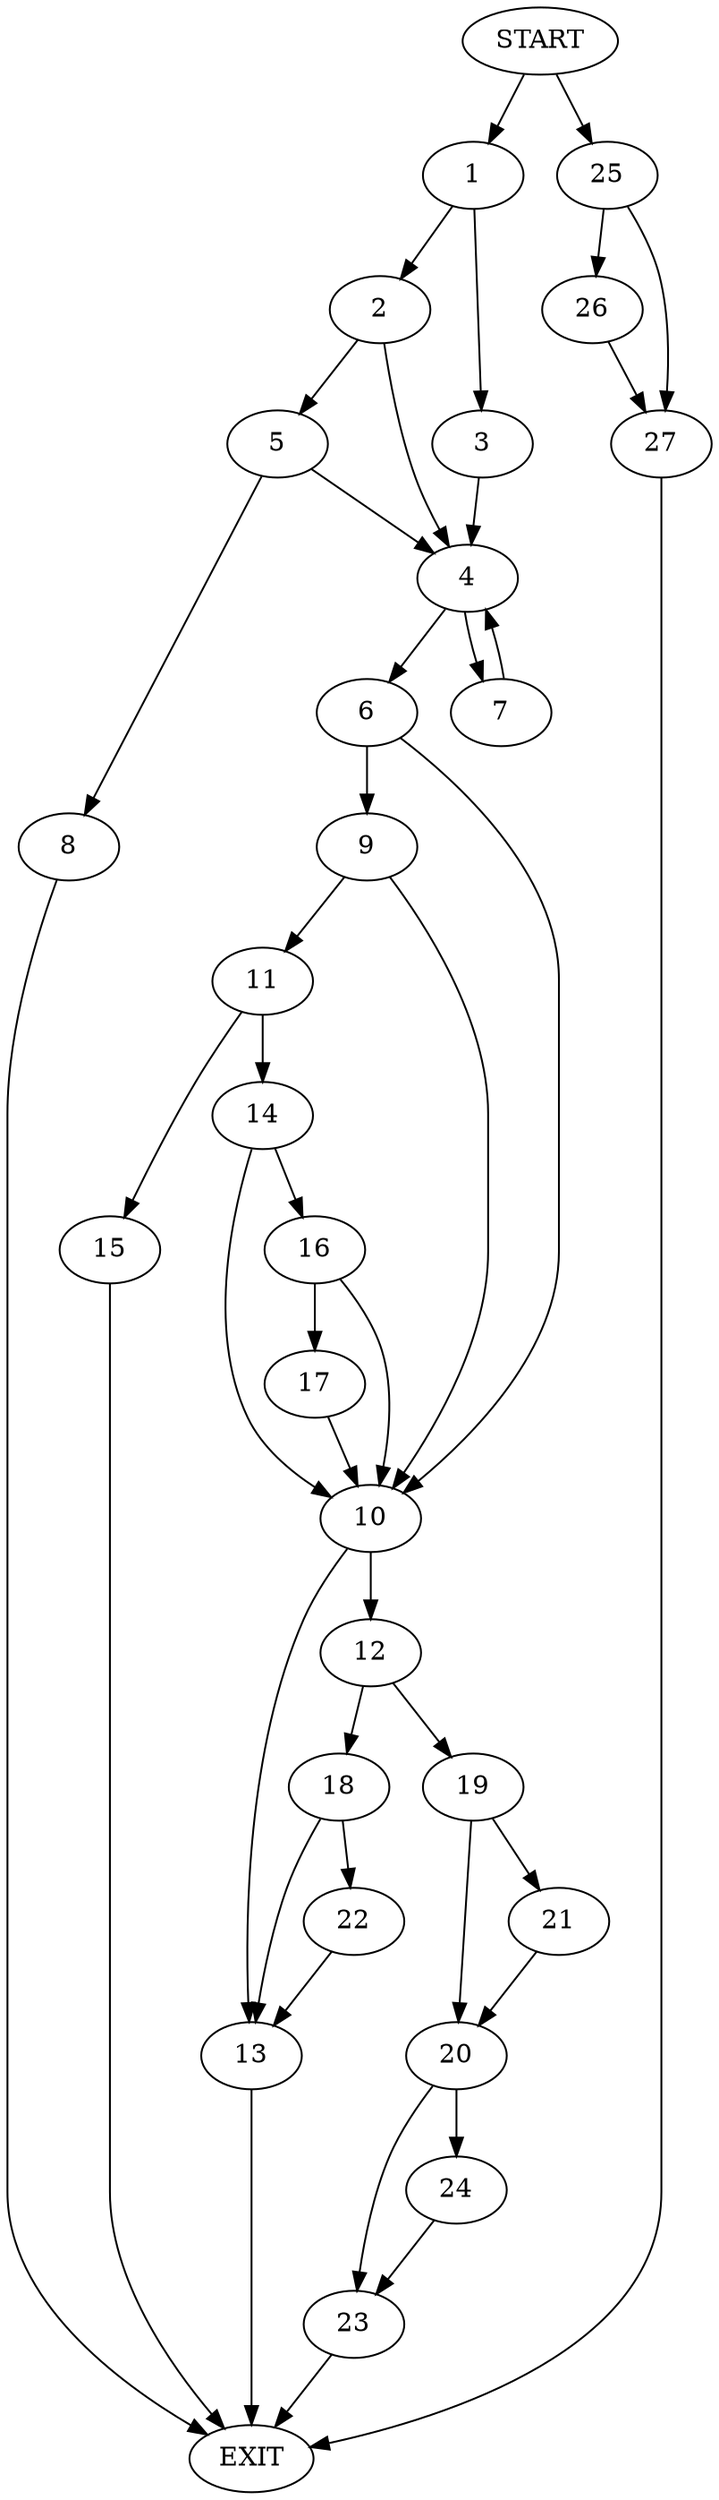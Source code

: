 digraph {
0 [label="START"]
28 [label="EXIT"]
0 -> 1
1 -> 2
1 -> 3
3 -> 4
2 -> 4
2 -> 5
4 -> 6
4 -> 7
5 -> 4
5 -> 8
8 -> 28
6 -> 9
6 -> 10
7 -> 4
9 -> 11
9 -> 10
10 -> 12
10 -> 13
11 -> 14
11 -> 15
14 -> 10
14 -> 16
15 -> 28
16 -> 17
16 -> 10
17 -> 10
12 -> 18
12 -> 19
13 -> 28
19 -> 20
19 -> 21
18 -> 13
18 -> 22
20 -> 23
20 -> 24
21 -> 20
24 -> 23
23 -> 28
22 -> 13
0 -> 25
25 -> 26
25 -> 27
27 -> 28
26 -> 27
}
